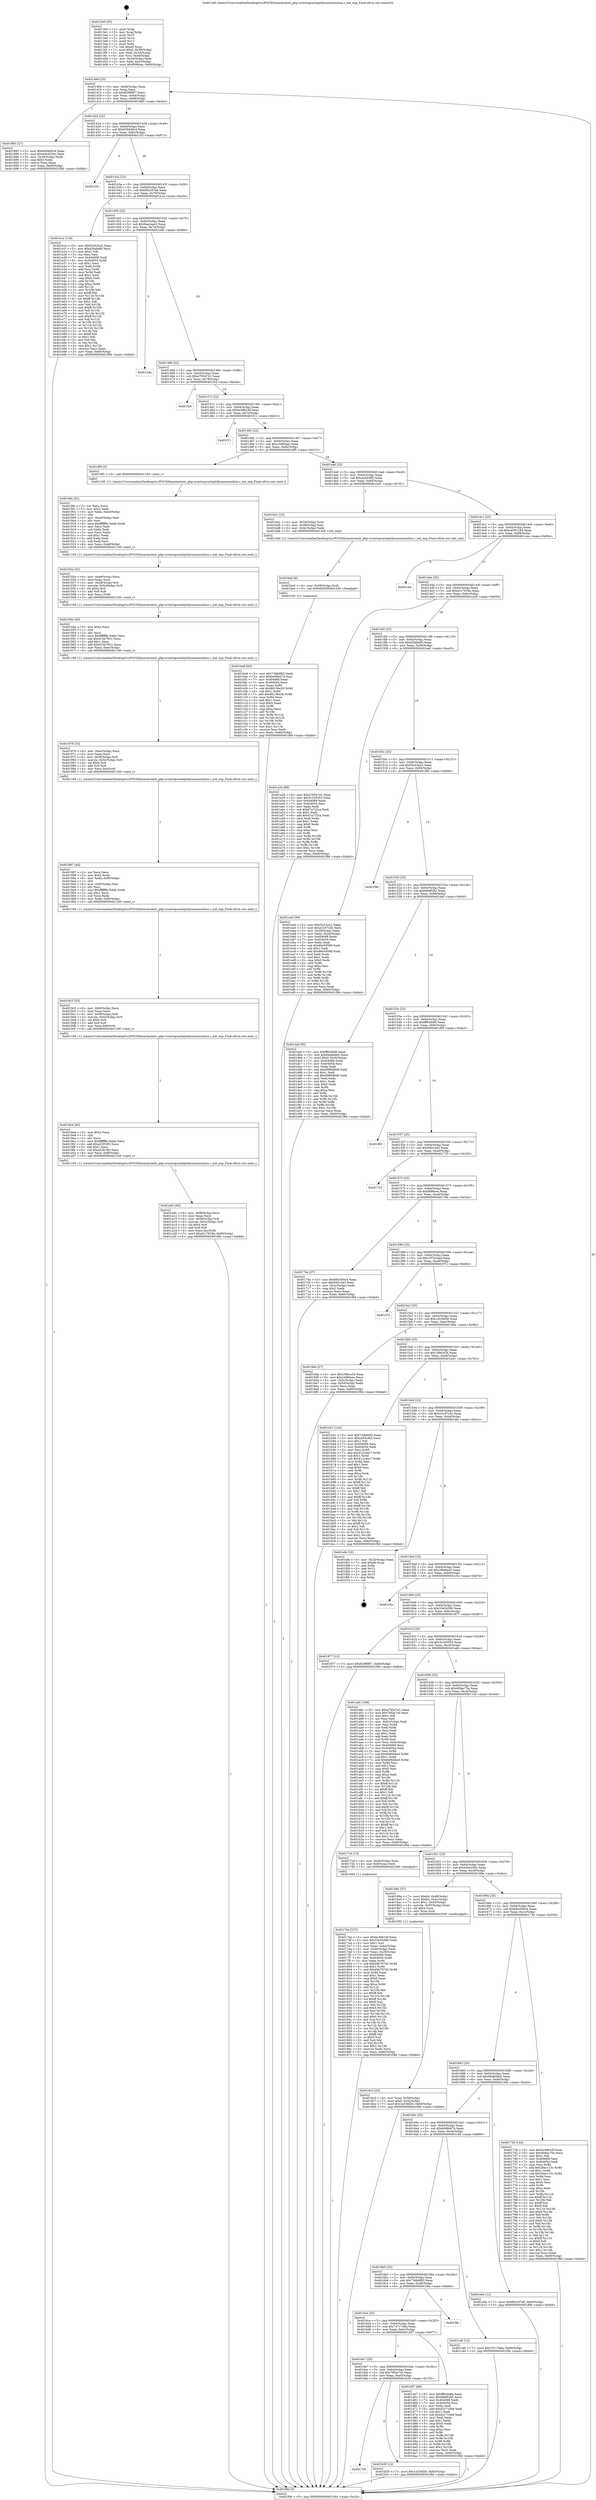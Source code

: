 digraph "0x4013e0" {
  label = "0x4013e0 (/mnt/c/Users/mathe/Desktop/tcc/POCII/binaries/extr_php-srcextopcachejitdynasmminilua.c_init_exp_Final-ollvm.out::main(0))"
  labelloc = "t"
  node[shape=record]

  Entry [label="",width=0.3,height=0.3,shape=circle,fillcolor=black,style=filled]
  "0x40140d" [label="{
     0x40140d [23]\l
     | [instrs]\l
     &nbsp;&nbsp;0x40140d \<+3\>: mov -0x60(%rbp),%eax\l
     &nbsp;&nbsp;0x401410 \<+2\>: mov %eax,%ecx\l
     &nbsp;&nbsp;0x401412 \<+6\>: sub $0x829f8f67,%ecx\l
     &nbsp;&nbsp;0x401418 \<+3\>: mov %eax,-0x64(%rbp)\l
     &nbsp;&nbsp;0x40141b \<+3\>: mov %ecx,-0x68(%rbp)\l
     &nbsp;&nbsp;0x40141e \<+6\>: je 0000000000401883 \<main+0x4a3\>\l
  }"]
  "0x401883" [label="{
     0x401883 [27]\l
     | [instrs]\l
     &nbsp;&nbsp;0x401883 \<+5\>: mov $0x8394d0c4,%eax\l
     &nbsp;&nbsp;0x401888 \<+5\>: mov $0x4444250c,%ecx\l
     &nbsp;&nbsp;0x40188d \<+3\>: mov -0x28(%rbp),%edx\l
     &nbsp;&nbsp;0x401890 \<+3\>: cmp $0x0,%edx\l
     &nbsp;&nbsp;0x401893 \<+3\>: cmove %ecx,%eax\l
     &nbsp;&nbsp;0x401896 \<+3\>: mov %eax,-0x60(%rbp)\l
     &nbsp;&nbsp;0x401899 \<+5\>: jmp 0000000000401f9d \<main+0xbbd\>\l
  }"]
  "0x401424" [label="{
     0x401424 [22]\l
     | [instrs]\l
     &nbsp;&nbsp;0x401424 \<+5\>: jmp 0000000000401429 \<main+0x49\>\l
     &nbsp;&nbsp;0x401429 \<+3\>: mov -0x64(%rbp),%eax\l
     &nbsp;&nbsp;0x40142c \<+5\>: sub $0x8394d0c4,%eax\l
     &nbsp;&nbsp;0x401431 \<+3\>: mov %eax,-0x6c(%rbp)\l
     &nbsp;&nbsp;0x401434 \<+6\>: je 0000000000401c52 \<main+0x872\>\l
  }"]
  Exit [label="",width=0.3,height=0.3,shape=circle,fillcolor=black,style=filled,peripheries=2]
  "0x401c52" [label="{
     0x401c52\l
  }", style=dashed]
  "0x40143a" [label="{
     0x40143a [22]\l
     | [instrs]\l
     &nbsp;&nbsp;0x40143a \<+5\>: jmp 000000000040143f \<main+0x5f\>\l
     &nbsp;&nbsp;0x40143f \<+3\>: mov -0x64(%rbp),%eax\l
     &nbsp;&nbsp;0x401442 \<+5\>: sub $0x892c97a9,%eax\l
     &nbsp;&nbsp;0x401447 \<+3\>: mov %eax,-0x70(%rbp)\l
     &nbsp;&nbsp;0x40144a \<+6\>: je 0000000000401e1a \<main+0xa3a\>\l
  }"]
  "0x401be9" [label="{
     0x401be9 [93]\l
     | [instrs]\l
     &nbsp;&nbsp;0x401be9 \<+5\>: mov $0x73db6f63,%edx\l
     &nbsp;&nbsp;0x401bee \<+5\>: mov $0x6c96bb74,%esi\l
     &nbsp;&nbsp;0x401bf3 \<+7\>: mov 0x404068,%eax\l
     &nbsp;&nbsp;0x401bfa \<+7\>: mov 0x404054,%ecx\l
     &nbsp;&nbsp;0x401c01 \<+3\>: mov %eax,%r8d\l
     &nbsp;&nbsp;0x401c04 \<+7\>: sub $0x86136e28,%r8d\l
     &nbsp;&nbsp;0x401c0b \<+4\>: sub $0x1,%r8d\l
     &nbsp;&nbsp;0x401c0f \<+7\>: add $0x86136e28,%r8d\l
     &nbsp;&nbsp;0x401c16 \<+4\>: imul %r8d,%eax\l
     &nbsp;&nbsp;0x401c1a \<+3\>: and $0x1,%eax\l
     &nbsp;&nbsp;0x401c1d \<+3\>: cmp $0x0,%eax\l
     &nbsp;&nbsp;0x401c20 \<+4\>: sete %r9b\l
     &nbsp;&nbsp;0x401c24 \<+3\>: cmp $0xa,%ecx\l
     &nbsp;&nbsp;0x401c27 \<+4\>: setl %r10b\l
     &nbsp;&nbsp;0x401c2b \<+3\>: mov %r9b,%r11b\l
     &nbsp;&nbsp;0x401c2e \<+3\>: and %r10b,%r11b\l
     &nbsp;&nbsp;0x401c31 \<+3\>: xor %r10b,%r9b\l
     &nbsp;&nbsp;0x401c34 \<+3\>: or %r9b,%r11b\l
     &nbsp;&nbsp;0x401c37 \<+4\>: test $0x1,%r11b\l
     &nbsp;&nbsp;0x401c3b \<+3\>: cmovne %esi,%edx\l
     &nbsp;&nbsp;0x401c3e \<+3\>: mov %edx,-0x60(%rbp)\l
     &nbsp;&nbsp;0x401c41 \<+5\>: jmp 0000000000401f9d \<main+0xbbd\>\l
  }"]
  "0x401e1a" [label="{
     0x401e1a [134]\l
     | [instrs]\l
     &nbsp;&nbsp;0x401e1a \<+5\>: mov $0xf3a53a22,%eax\l
     &nbsp;&nbsp;0x401e1f \<+5\>: mov $0xd2fa8a95,%ecx\l
     &nbsp;&nbsp;0x401e24 \<+2\>: mov $0x1,%dl\l
     &nbsp;&nbsp;0x401e26 \<+2\>: xor %esi,%esi\l
     &nbsp;&nbsp;0x401e28 \<+7\>: mov 0x404068,%edi\l
     &nbsp;&nbsp;0x401e2f \<+8\>: mov 0x404054,%r8d\l
     &nbsp;&nbsp;0x401e37 \<+3\>: sub $0x1,%esi\l
     &nbsp;&nbsp;0x401e3a \<+3\>: mov %edi,%r9d\l
     &nbsp;&nbsp;0x401e3d \<+3\>: add %esi,%r9d\l
     &nbsp;&nbsp;0x401e40 \<+4\>: imul %r9d,%edi\l
     &nbsp;&nbsp;0x401e44 \<+3\>: and $0x1,%edi\l
     &nbsp;&nbsp;0x401e47 \<+3\>: cmp $0x0,%edi\l
     &nbsp;&nbsp;0x401e4a \<+4\>: sete %r10b\l
     &nbsp;&nbsp;0x401e4e \<+4\>: cmp $0xa,%r8d\l
     &nbsp;&nbsp;0x401e52 \<+4\>: setl %r11b\l
     &nbsp;&nbsp;0x401e56 \<+3\>: mov %r10b,%bl\l
     &nbsp;&nbsp;0x401e59 \<+3\>: xor $0xff,%bl\l
     &nbsp;&nbsp;0x401e5c \<+3\>: mov %r11b,%r14b\l
     &nbsp;&nbsp;0x401e5f \<+4\>: xor $0xff,%r14b\l
     &nbsp;&nbsp;0x401e63 \<+3\>: xor $0x1,%dl\l
     &nbsp;&nbsp;0x401e66 \<+3\>: mov %bl,%r15b\l
     &nbsp;&nbsp;0x401e69 \<+4\>: and $0xff,%r15b\l
     &nbsp;&nbsp;0x401e6d \<+3\>: and %dl,%r10b\l
     &nbsp;&nbsp;0x401e70 \<+3\>: mov %r14b,%r12b\l
     &nbsp;&nbsp;0x401e73 \<+4\>: and $0xff,%r12b\l
     &nbsp;&nbsp;0x401e77 \<+3\>: and %dl,%r11b\l
     &nbsp;&nbsp;0x401e7a \<+3\>: or %r10b,%r15b\l
     &nbsp;&nbsp;0x401e7d \<+3\>: or %r11b,%r12b\l
     &nbsp;&nbsp;0x401e80 \<+3\>: xor %r12b,%r15b\l
     &nbsp;&nbsp;0x401e83 \<+3\>: or %r14b,%bl\l
     &nbsp;&nbsp;0x401e86 \<+3\>: xor $0xff,%bl\l
     &nbsp;&nbsp;0x401e89 \<+3\>: or $0x1,%dl\l
     &nbsp;&nbsp;0x401e8c \<+2\>: and %dl,%bl\l
     &nbsp;&nbsp;0x401e8e \<+3\>: or %bl,%r15b\l
     &nbsp;&nbsp;0x401e91 \<+4\>: test $0x1,%r15b\l
     &nbsp;&nbsp;0x401e95 \<+3\>: cmovne %ecx,%eax\l
     &nbsp;&nbsp;0x401e98 \<+3\>: mov %eax,-0x60(%rbp)\l
     &nbsp;&nbsp;0x401e9b \<+5\>: jmp 0000000000401f9d \<main+0xbbd\>\l
  }"]
  "0x401450" [label="{
     0x401450 [22]\l
     | [instrs]\l
     &nbsp;&nbsp;0x401450 \<+5\>: jmp 0000000000401455 \<main+0x75\>\l
     &nbsp;&nbsp;0x401455 \<+3\>: mov -0x64(%rbp),%eax\l
     &nbsp;&nbsp;0x401458 \<+5\>: sub $0x9aa2eae3,%eax\l
     &nbsp;&nbsp;0x40145d \<+3\>: mov %eax,-0x74(%rbp)\l
     &nbsp;&nbsp;0x401460 \<+6\>: je 0000000000401d4b \<main+0x96b\>\l
  }"]
  "0x401be0" [label="{
     0x401be0 [9]\l
     | [instrs]\l
     &nbsp;&nbsp;0x401be0 \<+4\>: mov -0x58(%rbp),%rdi\l
     &nbsp;&nbsp;0x401be4 \<+5\>: call 0000000000401030 \<free@plt\>\l
     | [calls]\l
     &nbsp;&nbsp;0x401030 \{1\} (unknown)\l
  }"]
  "0x401d4b" [label="{
     0x401d4b\l
  }", style=dashed]
  "0x401466" [label="{
     0x401466 [22]\l
     | [instrs]\l
     &nbsp;&nbsp;0x401466 \<+5\>: jmp 000000000040146b \<main+0x8b\>\l
     &nbsp;&nbsp;0x40146b \<+3\>: mov -0x64(%rbp),%eax\l
     &nbsp;&nbsp;0x40146e \<+5\>: sub $0xa79547d1,%eax\l
     &nbsp;&nbsp;0x401473 \<+3\>: mov %eax,-0x78(%rbp)\l
     &nbsp;&nbsp;0x401476 \<+6\>: je 0000000000401f2d \<main+0xb4d\>\l
  }"]
  "0x401700" [label="{
     0x401700\l
  }", style=dashed]
  "0x401f2d" [label="{
     0x401f2d\l
  }", style=dashed]
  "0x40147c" [label="{
     0x40147c [22]\l
     | [instrs]\l
     &nbsp;&nbsp;0x40147c \<+5\>: jmp 0000000000401481 \<main+0xa1\>\l
     &nbsp;&nbsp;0x401481 \<+3\>: mov -0x64(%rbp),%eax\l
     &nbsp;&nbsp;0x401484 \<+5\>: sub $0xbc49b16f,%eax\l
     &nbsp;&nbsp;0x401489 \<+3\>: mov %eax,-0x7c(%rbp)\l
     &nbsp;&nbsp;0x40148c \<+6\>: je 0000000000401f11 \<main+0xb31\>\l
  }"]
  "0x401b35" [label="{
     0x401b35 [12]\l
     | [instrs]\l
     &nbsp;&nbsp;0x401b35 \<+7\>: movl $0x1a53bf26,-0x60(%rbp)\l
     &nbsp;&nbsp;0x401b3c \<+5\>: jmp 0000000000401f9d \<main+0xbbd\>\l
  }"]
  "0x401f11" [label="{
     0x401f11\l
  }", style=dashed]
  "0x401492" [label="{
     0x401492 [22]\l
     | [instrs]\l
     &nbsp;&nbsp;0x401492 \<+5\>: jmp 0000000000401497 \<main+0xb7\>\l
     &nbsp;&nbsp;0x401497 \<+3\>: mov -0x64(%rbp),%eax\l
     &nbsp;&nbsp;0x40149a \<+5\>: sub $0xc3d80aac,%eax\l
     &nbsp;&nbsp;0x40149f \<+3\>: mov %eax,-0x80(%rbp)\l
     &nbsp;&nbsp;0x4014a2 \<+6\>: je 00000000004018f5 \<main+0x515\>\l
  }"]
  "0x4016e7" [label="{
     0x4016e7 [25]\l
     | [instrs]\l
     &nbsp;&nbsp;0x4016e7 \<+5\>: jmp 00000000004016ec \<main+0x30c\>\l
     &nbsp;&nbsp;0x4016ec \<+3\>: mov -0x64(%rbp),%eax\l
     &nbsp;&nbsp;0x4016ef \<+5\>: sub $0x76f2e7cb,%eax\l
     &nbsp;&nbsp;0x4016f4 \<+6\>: mov %eax,-0xe0(%rbp)\l
     &nbsp;&nbsp;0x4016fa \<+6\>: je 0000000000401b35 \<main+0x755\>\l
  }"]
  "0x4018f5" [label="{
     0x4018f5 [5]\l
     | [instrs]\l
     &nbsp;&nbsp;0x4018f5 \<+5\>: call 0000000000401160 \<next_i\>\l
     | [calls]\l
     &nbsp;&nbsp;0x401160 \{1\} (/mnt/c/Users/mathe/Desktop/tcc/POCII/binaries/extr_php-srcextopcachejitdynasmminilua.c_init_exp_Final-ollvm.out::next_i)\l
  }"]
  "0x4014a8" [label="{
     0x4014a8 [25]\l
     | [instrs]\l
     &nbsp;&nbsp;0x4014a8 \<+5\>: jmp 00000000004014ad \<main+0xcd\>\l
     &nbsp;&nbsp;0x4014ad \<+3\>: mov -0x64(%rbp),%eax\l
     &nbsp;&nbsp;0x4014b0 \<+5\>: sub $0xcb45c6f2,%eax\l
     &nbsp;&nbsp;0x4014b5 \<+6\>: mov %eax,-0x84(%rbp)\l
     &nbsp;&nbsp;0x4014bb \<+6\>: je 0000000000401bd1 \<main+0x7f1\>\l
  }"]
  "0x401d57" [label="{
     0x401d57 [88]\l
     | [instrs]\l
     &nbsp;&nbsp;0x401d57 \<+5\>: mov $0xff8cbb86,%eax\l
     &nbsp;&nbsp;0x401d5c \<+5\>: mov $0xfdbf92b5,%ecx\l
     &nbsp;&nbsp;0x401d61 \<+7\>: mov 0x404068,%edx\l
     &nbsp;&nbsp;0x401d68 \<+7\>: mov 0x404054,%esi\l
     &nbsp;&nbsp;0x401d6f \<+2\>: mov %edx,%edi\l
     &nbsp;&nbsp;0x401d71 \<+6\>: add $0xd2c716b8,%edi\l
     &nbsp;&nbsp;0x401d77 \<+3\>: sub $0x1,%edi\l
     &nbsp;&nbsp;0x401d7a \<+6\>: sub $0xd2c716b8,%edi\l
     &nbsp;&nbsp;0x401d80 \<+3\>: imul %edi,%edx\l
     &nbsp;&nbsp;0x401d83 \<+3\>: and $0x1,%edx\l
     &nbsp;&nbsp;0x401d86 \<+3\>: cmp $0x0,%edx\l
     &nbsp;&nbsp;0x401d89 \<+4\>: sete %r8b\l
     &nbsp;&nbsp;0x401d8d \<+3\>: cmp $0xa,%esi\l
     &nbsp;&nbsp;0x401d90 \<+4\>: setl %r9b\l
     &nbsp;&nbsp;0x401d94 \<+3\>: mov %r8b,%r10b\l
     &nbsp;&nbsp;0x401d97 \<+3\>: and %r9b,%r10b\l
     &nbsp;&nbsp;0x401d9a \<+3\>: xor %r9b,%r8b\l
     &nbsp;&nbsp;0x401d9d \<+3\>: or %r8b,%r10b\l
     &nbsp;&nbsp;0x401da0 \<+4\>: test $0x1,%r10b\l
     &nbsp;&nbsp;0x401da4 \<+3\>: cmovne %ecx,%eax\l
     &nbsp;&nbsp;0x401da7 \<+3\>: mov %eax,-0x60(%rbp)\l
     &nbsp;&nbsp;0x401daa \<+5\>: jmp 0000000000401f9d \<main+0xbbd\>\l
  }"]
  "0x401bd1" [label="{
     0x401bd1 [15]\l
     | [instrs]\l
     &nbsp;&nbsp;0x401bd1 \<+4\>: mov -0x58(%rbp),%rdi\l
     &nbsp;&nbsp;0x401bd5 \<+3\>: mov -0x48(%rbp),%esi\l
     &nbsp;&nbsp;0x401bd8 \<+3\>: mov -0x4c(%rbp),%edx\l
     &nbsp;&nbsp;0x401bdb \<+5\>: call 00000000004013a0 \<init_exp\>\l
     | [calls]\l
     &nbsp;&nbsp;0x4013a0 \{1\} (/mnt/c/Users/mathe/Desktop/tcc/POCII/binaries/extr_php-srcextopcachejitdynasmminilua.c_init_exp_Final-ollvm.out::init_exp)\l
  }"]
  "0x4014c1" [label="{
     0x4014c1 [25]\l
     | [instrs]\l
     &nbsp;&nbsp;0x4014c1 \<+5\>: jmp 00000000004014c6 \<main+0xe6\>\l
     &nbsp;&nbsp;0x4014c6 \<+3\>: mov -0x64(%rbp),%eax\l
     &nbsp;&nbsp;0x4014c9 \<+5\>: sub $0xcd391184,%eax\l
     &nbsp;&nbsp;0x4014ce \<+6\>: mov %eax,-0x88(%rbp)\l
     &nbsp;&nbsp;0x4014d4 \<+6\>: je 0000000000401cee \<main+0x90e\>\l
  }"]
  "0x4016ce" [label="{
     0x4016ce [25]\l
     | [instrs]\l
     &nbsp;&nbsp;0x4016ce \<+5\>: jmp 00000000004016d3 \<main+0x2f3\>\l
     &nbsp;&nbsp;0x4016d3 \<+3\>: mov -0x64(%rbp),%eax\l
     &nbsp;&nbsp;0x4016d6 \<+5\>: sub $0x747c746a,%eax\l
     &nbsp;&nbsp;0x4016db \<+6\>: mov %eax,-0xdc(%rbp)\l
     &nbsp;&nbsp;0x4016e1 \<+6\>: je 0000000000401d57 \<main+0x977\>\l
  }"]
  "0x401cee" [label="{
     0x401cee\l
  }", style=dashed]
  "0x4014da" [label="{
     0x4014da [25]\l
     | [instrs]\l
     &nbsp;&nbsp;0x4014da \<+5\>: jmp 00000000004014df \<main+0xff\>\l
     &nbsp;&nbsp;0x4014df \<+3\>: mov -0x64(%rbp),%eax\l
     &nbsp;&nbsp;0x4014e2 \<+5\>: sub $0xd1c7918a,%eax\l
     &nbsp;&nbsp;0x4014e7 \<+6\>: mov %eax,-0x8c(%rbp)\l
     &nbsp;&nbsp;0x4014ed \<+6\>: je 0000000000401a34 \<main+0x654\>\l
  }"]
  "0x401f4e" [label="{
     0x401f4e\l
  }", style=dashed]
  "0x401a34" [label="{
     0x401a34 [88]\l
     | [instrs]\l
     &nbsp;&nbsp;0x401a34 \<+5\>: mov $0xa79547d1,%eax\l
     &nbsp;&nbsp;0x401a39 \<+5\>: mov $0x3c1b5053,%ecx\l
     &nbsp;&nbsp;0x401a3e \<+7\>: mov 0x404068,%edx\l
     &nbsp;&nbsp;0x401a45 \<+7\>: mov 0x404054,%esi\l
     &nbsp;&nbsp;0x401a4c \<+2\>: mov %edx,%edi\l
     &nbsp;&nbsp;0x401a4e \<+6\>: sub $0x47a723ca,%edi\l
     &nbsp;&nbsp;0x401a54 \<+3\>: sub $0x1,%edi\l
     &nbsp;&nbsp;0x401a57 \<+6\>: add $0x47a723ca,%edi\l
     &nbsp;&nbsp;0x401a5d \<+3\>: imul %edi,%edx\l
     &nbsp;&nbsp;0x401a60 \<+3\>: and $0x1,%edx\l
     &nbsp;&nbsp;0x401a63 \<+3\>: cmp $0x0,%edx\l
     &nbsp;&nbsp;0x401a66 \<+4\>: sete %r8b\l
     &nbsp;&nbsp;0x401a6a \<+3\>: cmp $0xa,%esi\l
     &nbsp;&nbsp;0x401a6d \<+4\>: setl %r9b\l
     &nbsp;&nbsp;0x401a71 \<+3\>: mov %r8b,%r10b\l
     &nbsp;&nbsp;0x401a74 \<+3\>: and %r9b,%r10b\l
     &nbsp;&nbsp;0x401a77 \<+3\>: xor %r9b,%r8b\l
     &nbsp;&nbsp;0x401a7a \<+3\>: or %r8b,%r10b\l
     &nbsp;&nbsp;0x401a7d \<+4\>: test $0x1,%r10b\l
     &nbsp;&nbsp;0x401a81 \<+3\>: cmovne %ecx,%eax\l
     &nbsp;&nbsp;0x401a84 \<+3\>: mov %eax,-0x60(%rbp)\l
     &nbsp;&nbsp;0x401a87 \<+5\>: jmp 0000000000401f9d \<main+0xbbd\>\l
  }"]
  "0x4014f3" [label="{
     0x4014f3 [25]\l
     | [instrs]\l
     &nbsp;&nbsp;0x4014f3 \<+5\>: jmp 00000000004014f8 \<main+0x118\>\l
     &nbsp;&nbsp;0x4014f8 \<+3\>: mov -0x64(%rbp),%eax\l
     &nbsp;&nbsp;0x4014fb \<+5\>: sub $0xd2fa8a95,%eax\l
     &nbsp;&nbsp;0x401500 \<+6\>: mov %eax,-0x90(%rbp)\l
     &nbsp;&nbsp;0x401506 \<+6\>: je 0000000000401ea0 \<main+0xac0\>\l
  }"]
  "0x4016b5" [label="{
     0x4016b5 [25]\l
     | [instrs]\l
     &nbsp;&nbsp;0x4016b5 \<+5\>: jmp 00000000004016ba \<main+0x2da\>\l
     &nbsp;&nbsp;0x4016ba \<+3\>: mov -0x64(%rbp),%eax\l
     &nbsp;&nbsp;0x4016bd \<+5\>: sub $0x73db6f63,%eax\l
     &nbsp;&nbsp;0x4016c2 \<+6\>: mov %eax,-0xd8(%rbp)\l
     &nbsp;&nbsp;0x4016c8 \<+6\>: je 0000000000401f4e \<main+0xb6e\>\l
  }"]
  "0x401ea0" [label="{
     0x401ea0 [94]\l
     | [instrs]\l
     &nbsp;&nbsp;0x401ea0 \<+5\>: mov $0xf3a53a22,%eax\l
     &nbsp;&nbsp;0x401ea5 \<+5\>: mov $0x24187cd1,%ecx\l
     &nbsp;&nbsp;0x401eaa \<+3\>: mov -0x30(%rbp),%edx\l
     &nbsp;&nbsp;0x401ead \<+3\>: mov %edx,-0x24(%rbp)\l
     &nbsp;&nbsp;0x401eb0 \<+7\>: mov 0x404068,%edx\l
     &nbsp;&nbsp;0x401eb7 \<+7\>: mov 0x404054,%esi\l
     &nbsp;&nbsp;0x401ebe \<+2\>: mov %edx,%edi\l
     &nbsp;&nbsp;0x401ec0 \<+6\>: sub $0x66e59599,%edi\l
     &nbsp;&nbsp;0x401ec6 \<+3\>: sub $0x1,%edi\l
     &nbsp;&nbsp;0x401ec9 \<+6\>: add $0x66e59599,%edi\l
     &nbsp;&nbsp;0x401ecf \<+3\>: imul %edi,%edx\l
     &nbsp;&nbsp;0x401ed2 \<+3\>: and $0x1,%edx\l
     &nbsp;&nbsp;0x401ed5 \<+3\>: cmp $0x0,%edx\l
     &nbsp;&nbsp;0x401ed8 \<+4\>: sete %r8b\l
     &nbsp;&nbsp;0x401edc \<+3\>: cmp $0xa,%esi\l
     &nbsp;&nbsp;0x401edf \<+4\>: setl %r9b\l
     &nbsp;&nbsp;0x401ee3 \<+3\>: mov %r8b,%r10b\l
     &nbsp;&nbsp;0x401ee6 \<+3\>: and %r9b,%r10b\l
     &nbsp;&nbsp;0x401ee9 \<+3\>: xor %r9b,%r8b\l
     &nbsp;&nbsp;0x401eec \<+3\>: or %r8b,%r10b\l
     &nbsp;&nbsp;0x401eef \<+4\>: test $0x1,%r10b\l
     &nbsp;&nbsp;0x401ef3 \<+3\>: cmovne %ecx,%eax\l
     &nbsp;&nbsp;0x401ef6 \<+3\>: mov %eax,-0x60(%rbp)\l
     &nbsp;&nbsp;0x401ef9 \<+5\>: jmp 0000000000401f9d \<main+0xbbd\>\l
  }"]
  "0x40150c" [label="{
     0x40150c [25]\l
     | [instrs]\l
     &nbsp;&nbsp;0x40150c \<+5\>: jmp 0000000000401511 \<main+0x131\>\l
     &nbsp;&nbsp;0x401511 \<+3\>: mov -0x64(%rbp),%eax\l
     &nbsp;&nbsp;0x401514 \<+5\>: sub $0xf3a53a22,%eax\l
     &nbsp;&nbsp;0x401519 \<+6\>: mov %eax,-0x94(%rbp)\l
     &nbsp;&nbsp;0x40151f \<+6\>: je 0000000000401f96 \<main+0xbb6\>\l
  }"]
  "0x401c46" [label="{
     0x401c46 [12]\l
     | [instrs]\l
     &nbsp;&nbsp;0x401c46 \<+7\>: movl $0x747c746a,-0x60(%rbp)\l
     &nbsp;&nbsp;0x401c4d \<+5\>: jmp 0000000000401f9d \<main+0xbbd\>\l
  }"]
  "0x401f96" [label="{
     0x401f96\l
  }", style=dashed]
  "0x401525" [label="{
     0x401525 [25]\l
     | [instrs]\l
     &nbsp;&nbsp;0x401525 \<+5\>: jmp 000000000040152a \<main+0x14a\>\l
     &nbsp;&nbsp;0x40152a \<+3\>: mov -0x64(%rbp),%eax\l
     &nbsp;&nbsp;0x40152d \<+5\>: sub $0xfdbf92b5,%eax\l
     &nbsp;&nbsp;0x401532 \<+6\>: mov %eax,-0x98(%rbp)\l
     &nbsp;&nbsp;0x401538 \<+6\>: je 0000000000401daf \<main+0x9cf\>\l
  }"]
  "0x40169c" [label="{
     0x40169c [25]\l
     | [instrs]\l
     &nbsp;&nbsp;0x40169c \<+5\>: jmp 00000000004016a1 \<main+0x2c1\>\l
     &nbsp;&nbsp;0x4016a1 \<+3\>: mov -0x64(%rbp),%eax\l
     &nbsp;&nbsp;0x4016a4 \<+5\>: sub $0x6c96bb74,%eax\l
     &nbsp;&nbsp;0x4016a9 \<+6\>: mov %eax,-0xd4(%rbp)\l
     &nbsp;&nbsp;0x4016af \<+6\>: je 0000000000401c46 \<main+0x866\>\l
  }"]
  "0x401daf" [label="{
     0x401daf [95]\l
     | [instrs]\l
     &nbsp;&nbsp;0x401daf \<+5\>: mov $0xff8cbb86,%eax\l
     &nbsp;&nbsp;0x401db4 \<+5\>: mov $0x66a8dde5,%ecx\l
     &nbsp;&nbsp;0x401db9 \<+7\>: movl $0x0,-0x30(%rbp)\l
     &nbsp;&nbsp;0x401dc0 \<+7\>: mov 0x404068,%edx\l
     &nbsp;&nbsp;0x401dc7 \<+7\>: mov 0x404054,%esi\l
     &nbsp;&nbsp;0x401dce \<+2\>: mov %edx,%edi\l
     &nbsp;&nbsp;0x401dd0 \<+6\>: add $0x6980d9d6,%edi\l
     &nbsp;&nbsp;0x401dd6 \<+3\>: sub $0x1,%edi\l
     &nbsp;&nbsp;0x401dd9 \<+6\>: sub $0x6980d9d6,%edi\l
     &nbsp;&nbsp;0x401ddf \<+3\>: imul %edi,%edx\l
     &nbsp;&nbsp;0x401de2 \<+3\>: and $0x1,%edx\l
     &nbsp;&nbsp;0x401de5 \<+3\>: cmp $0x0,%edx\l
     &nbsp;&nbsp;0x401de8 \<+4\>: sete %r8b\l
     &nbsp;&nbsp;0x401dec \<+3\>: cmp $0xa,%esi\l
     &nbsp;&nbsp;0x401def \<+4\>: setl %r9b\l
     &nbsp;&nbsp;0x401df3 \<+3\>: mov %r8b,%r10b\l
     &nbsp;&nbsp;0x401df6 \<+3\>: and %r9b,%r10b\l
     &nbsp;&nbsp;0x401df9 \<+3\>: xor %r9b,%r8b\l
     &nbsp;&nbsp;0x401dfc \<+3\>: or %r8b,%r10b\l
     &nbsp;&nbsp;0x401dff \<+4\>: test $0x1,%r10b\l
     &nbsp;&nbsp;0x401e03 \<+3\>: cmovne %ecx,%eax\l
     &nbsp;&nbsp;0x401e06 \<+3\>: mov %eax,-0x60(%rbp)\l
     &nbsp;&nbsp;0x401e09 \<+5\>: jmp 0000000000401f9d \<main+0xbbd\>\l
  }"]
  "0x40153e" [label="{
     0x40153e [25]\l
     | [instrs]\l
     &nbsp;&nbsp;0x40153e \<+5\>: jmp 0000000000401543 \<main+0x163\>\l
     &nbsp;&nbsp;0x401543 \<+3\>: mov -0x64(%rbp),%eax\l
     &nbsp;&nbsp;0x401546 \<+5\>: sub $0xff8cbb86,%eax\l
     &nbsp;&nbsp;0x40154b \<+6\>: mov %eax,-0x9c(%rbp)\l
     &nbsp;&nbsp;0x401551 \<+6\>: je 0000000000401f83 \<main+0xba3\>\l
  }"]
  "0x401e0e" [label="{
     0x401e0e [12]\l
     | [instrs]\l
     &nbsp;&nbsp;0x401e0e \<+7\>: movl $0x892c97a9,-0x60(%rbp)\l
     &nbsp;&nbsp;0x401e15 \<+5\>: jmp 0000000000401f9d \<main+0xbbd\>\l
  }"]
  "0x401f83" [label="{
     0x401f83\l
  }", style=dashed]
  "0x401557" [label="{
     0x401557 [25]\l
     | [instrs]\l
     &nbsp;&nbsp;0x401557 \<+5\>: jmp 000000000040155c \<main+0x17c\>\l
     &nbsp;&nbsp;0x40155c \<+3\>: mov -0x64(%rbp),%eax\l
     &nbsp;&nbsp;0x40155f \<+5\>: sub $0x9491d43,%eax\l
     &nbsp;&nbsp;0x401564 \<+6\>: mov %eax,-0xa0(%rbp)\l
     &nbsp;&nbsp;0x40156a \<+6\>: je 0000000000401725 \<main+0x345\>\l
  }"]
  "0x401a0c" [label="{
     0x401a0c [40]\l
     | [instrs]\l
     &nbsp;&nbsp;0x401a0c \<+6\>: mov -0xf8(%rbp),%ecx\l
     &nbsp;&nbsp;0x401a12 \<+3\>: imul %eax,%ecx\l
     &nbsp;&nbsp;0x401a15 \<+4\>: mov -0x58(%rbp),%r8\l
     &nbsp;&nbsp;0x401a19 \<+4\>: movslq -0x5c(%rbp),%r9\l
     &nbsp;&nbsp;0x401a1d \<+4\>: shl $0x4,%r9\l
     &nbsp;&nbsp;0x401a21 \<+3\>: add %r9,%r8\l
     &nbsp;&nbsp;0x401a24 \<+4\>: mov %ecx,0xc(%r8)\l
     &nbsp;&nbsp;0x401a28 \<+7\>: movl $0xd1c7918a,-0x60(%rbp)\l
     &nbsp;&nbsp;0x401a2f \<+5\>: jmp 0000000000401f9d \<main+0xbbd\>\l
  }"]
  "0x401725" [label="{
     0x401725\l
  }", style=dashed]
  "0x401570" [label="{
     0x401570 [25]\l
     | [instrs]\l
     &nbsp;&nbsp;0x401570 \<+5\>: jmp 0000000000401575 \<main+0x195\>\l
     &nbsp;&nbsp;0x401575 \<+3\>: mov -0x64(%rbp),%eax\l
     &nbsp;&nbsp;0x401578 \<+5\>: sub $0xf698cea,%eax\l
     &nbsp;&nbsp;0x40157d \<+6\>: mov %eax,-0xa4(%rbp)\l
     &nbsp;&nbsp;0x401583 \<+6\>: je 000000000040170a \<main+0x32a\>\l
  }"]
  "0x4019e4" [label="{
     0x4019e4 [40]\l
     | [instrs]\l
     &nbsp;&nbsp;0x4019e4 \<+5\>: mov $0x2,%ecx\l
     &nbsp;&nbsp;0x4019e9 \<+1\>: cltd\l
     &nbsp;&nbsp;0x4019ea \<+2\>: idiv %ecx\l
     &nbsp;&nbsp;0x4019ec \<+6\>: imul $0xfffffffe,%edx,%ecx\l
     &nbsp;&nbsp;0x4019f2 \<+6\>: add $0xa23f19f2,%ecx\l
     &nbsp;&nbsp;0x4019f8 \<+3\>: add $0x1,%ecx\l
     &nbsp;&nbsp;0x4019fb \<+6\>: sub $0xa23f19f2,%ecx\l
     &nbsp;&nbsp;0x401a01 \<+6\>: mov %ecx,-0xf8(%rbp)\l
     &nbsp;&nbsp;0x401a07 \<+5\>: call 0000000000401160 \<next_i\>\l
     | [calls]\l
     &nbsp;&nbsp;0x401160 \{1\} (/mnt/c/Users/mathe/Desktop/tcc/POCII/binaries/extr_php-srcextopcachejitdynasmminilua.c_init_exp_Final-ollvm.out::next_i)\l
  }"]
  "0x40170a" [label="{
     0x40170a [27]\l
     | [instrs]\l
     &nbsp;&nbsp;0x40170a \<+5\>: mov $0x664395e4,%eax\l
     &nbsp;&nbsp;0x40170f \<+5\>: mov $0x9491d43,%ecx\l
     &nbsp;&nbsp;0x401714 \<+3\>: mov -0x2c(%rbp),%edx\l
     &nbsp;&nbsp;0x401717 \<+3\>: cmp $0x2,%edx\l
     &nbsp;&nbsp;0x40171a \<+3\>: cmovne %ecx,%eax\l
     &nbsp;&nbsp;0x40171d \<+3\>: mov %eax,-0x60(%rbp)\l
     &nbsp;&nbsp;0x401720 \<+5\>: jmp 0000000000401f9d \<main+0xbbd\>\l
  }"]
  "0x401589" [label="{
     0x401589 [25]\l
     | [instrs]\l
     &nbsp;&nbsp;0x401589 \<+5\>: jmp 000000000040158e \<main+0x1ae\>\l
     &nbsp;&nbsp;0x40158e \<+3\>: mov -0x64(%rbp),%eax\l
     &nbsp;&nbsp;0x401591 \<+5\>: sub $0x19761ead,%eax\l
     &nbsp;&nbsp;0x401596 \<+6\>: mov %eax,-0xa8(%rbp)\l
     &nbsp;&nbsp;0x40159c \<+6\>: je 0000000000401f72 \<main+0xb92\>\l
  }"]
  "0x401f9d" [label="{
     0x401f9d [5]\l
     | [instrs]\l
     &nbsp;&nbsp;0x401f9d \<+5\>: jmp 000000000040140d \<main+0x2d\>\l
  }"]
  "0x4013e0" [label="{
     0x4013e0 [45]\l
     | [instrs]\l
     &nbsp;&nbsp;0x4013e0 \<+1\>: push %rbp\l
     &nbsp;&nbsp;0x4013e1 \<+3\>: mov %rsp,%rbp\l
     &nbsp;&nbsp;0x4013e4 \<+2\>: push %r15\l
     &nbsp;&nbsp;0x4013e6 \<+2\>: push %r14\l
     &nbsp;&nbsp;0x4013e8 \<+2\>: push %r12\l
     &nbsp;&nbsp;0x4013ea \<+1\>: push %rbx\l
     &nbsp;&nbsp;0x4013eb \<+7\>: sub $0xe0,%rsp\l
     &nbsp;&nbsp;0x4013f2 \<+7\>: movl $0x0,-0x30(%rbp)\l
     &nbsp;&nbsp;0x4013f9 \<+3\>: mov %edi,-0x34(%rbp)\l
     &nbsp;&nbsp;0x4013fc \<+4\>: mov %rsi,-0x40(%rbp)\l
     &nbsp;&nbsp;0x401400 \<+3\>: mov -0x34(%rbp),%edi\l
     &nbsp;&nbsp;0x401403 \<+3\>: mov %edi,-0x2c(%rbp)\l
     &nbsp;&nbsp;0x401406 \<+7\>: movl $0xf698cea,-0x60(%rbp)\l
  }"]
  "0x4019c3" [label="{
     0x4019c3 [33]\l
     | [instrs]\l
     &nbsp;&nbsp;0x4019c3 \<+6\>: mov -0xf4(%rbp),%ecx\l
     &nbsp;&nbsp;0x4019c9 \<+3\>: imul %eax,%ecx\l
     &nbsp;&nbsp;0x4019cc \<+4\>: mov -0x58(%rbp),%r8\l
     &nbsp;&nbsp;0x4019d0 \<+4\>: movslq -0x5c(%rbp),%r9\l
     &nbsp;&nbsp;0x4019d4 \<+4\>: shl $0x4,%r9\l
     &nbsp;&nbsp;0x4019d8 \<+3\>: add %r9,%r8\l
     &nbsp;&nbsp;0x4019db \<+4\>: mov %ecx,0x8(%r8)\l
     &nbsp;&nbsp;0x4019df \<+5\>: call 0000000000401160 \<next_i\>\l
     | [calls]\l
     &nbsp;&nbsp;0x401160 \{1\} (/mnt/c/Users/mathe/Desktop/tcc/POCII/binaries/extr_php-srcextopcachejitdynasmminilua.c_init_exp_Final-ollvm.out::next_i)\l
  }"]
  "0x401f72" [label="{
     0x401f72\l
  }", style=dashed]
  "0x4015a2" [label="{
     0x4015a2 [25]\l
     | [instrs]\l
     &nbsp;&nbsp;0x4015a2 \<+5\>: jmp 00000000004015a7 \<main+0x1c7\>\l
     &nbsp;&nbsp;0x4015a7 \<+3\>: mov -0x64(%rbp),%eax\l
     &nbsp;&nbsp;0x4015aa \<+5\>: sub $0x1a53bf26,%eax\l
     &nbsp;&nbsp;0x4015af \<+6\>: mov %eax,-0xac(%rbp)\l
     &nbsp;&nbsp;0x4015b5 \<+6\>: je 00000000004018da \<main+0x4fa\>\l
  }"]
  "0x401997" [label="{
     0x401997 [44]\l
     | [instrs]\l
     &nbsp;&nbsp;0x401997 \<+2\>: xor %ecx,%ecx\l
     &nbsp;&nbsp;0x401999 \<+5\>: mov $0x2,%edx\l
     &nbsp;&nbsp;0x40199e \<+6\>: mov %edx,-0xf0(%rbp)\l
     &nbsp;&nbsp;0x4019a4 \<+1\>: cltd\l
     &nbsp;&nbsp;0x4019a5 \<+6\>: mov -0xf0(%rbp),%esi\l
     &nbsp;&nbsp;0x4019ab \<+2\>: idiv %esi\l
     &nbsp;&nbsp;0x4019ad \<+6\>: imul $0xfffffffe,%edx,%edx\l
     &nbsp;&nbsp;0x4019b3 \<+3\>: sub $0x1,%ecx\l
     &nbsp;&nbsp;0x4019b6 \<+2\>: sub %ecx,%edx\l
     &nbsp;&nbsp;0x4019b8 \<+6\>: mov %edx,-0xf4(%rbp)\l
     &nbsp;&nbsp;0x4019be \<+5\>: call 0000000000401160 \<next_i\>\l
     | [calls]\l
     &nbsp;&nbsp;0x401160 \{1\} (/mnt/c/Users/mathe/Desktop/tcc/POCII/binaries/extr_php-srcextopcachejitdynasmminilua.c_init_exp_Final-ollvm.out::next_i)\l
  }"]
  "0x4018da" [label="{
     0x4018da [27]\l
     | [instrs]\l
     &nbsp;&nbsp;0x4018da \<+5\>: mov $0x1f86ce34,%eax\l
     &nbsp;&nbsp;0x4018df \<+5\>: mov $0xc3d80aac,%ecx\l
     &nbsp;&nbsp;0x4018e4 \<+3\>: mov -0x5c(%rbp),%edx\l
     &nbsp;&nbsp;0x4018e7 \<+3\>: cmp -0x50(%rbp),%edx\l
     &nbsp;&nbsp;0x4018ea \<+3\>: cmovl %ecx,%eax\l
     &nbsp;&nbsp;0x4018ed \<+3\>: mov %eax,-0x60(%rbp)\l
     &nbsp;&nbsp;0x4018f0 \<+5\>: jmp 0000000000401f9d \<main+0xbbd\>\l
  }"]
  "0x4015bb" [label="{
     0x4015bb [25]\l
     | [instrs]\l
     &nbsp;&nbsp;0x4015bb \<+5\>: jmp 00000000004015c0 \<main+0x1e0\>\l
     &nbsp;&nbsp;0x4015c0 \<+3\>: mov -0x64(%rbp),%eax\l
     &nbsp;&nbsp;0x4015c3 \<+5\>: sub $0x1f86ce34,%eax\l
     &nbsp;&nbsp;0x4015c8 \<+6\>: mov %eax,-0xb0(%rbp)\l
     &nbsp;&nbsp;0x4015ce \<+6\>: je 0000000000401b41 \<main+0x761\>\l
  }"]
  "0x401976" [label="{
     0x401976 [33]\l
     | [instrs]\l
     &nbsp;&nbsp;0x401976 \<+6\>: mov -0xec(%rbp),%ecx\l
     &nbsp;&nbsp;0x40197c \<+3\>: imul %eax,%ecx\l
     &nbsp;&nbsp;0x40197f \<+4\>: mov -0x58(%rbp),%r8\l
     &nbsp;&nbsp;0x401983 \<+4\>: movslq -0x5c(%rbp),%r9\l
     &nbsp;&nbsp;0x401987 \<+4\>: shl $0x4,%r9\l
     &nbsp;&nbsp;0x40198b \<+3\>: add %r9,%r8\l
     &nbsp;&nbsp;0x40198e \<+4\>: mov %ecx,0x4(%r8)\l
     &nbsp;&nbsp;0x401992 \<+5\>: call 0000000000401160 \<next_i\>\l
     | [calls]\l
     &nbsp;&nbsp;0x401160 \{1\} (/mnt/c/Users/mathe/Desktop/tcc/POCII/binaries/extr_php-srcextopcachejitdynasmminilua.c_init_exp_Final-ollvm.out::next_i)\l
  }"]
  "0x401b41" [label="{
     0x401b41 [144]\l
     | [instrs]\l
     &nbsp;&nbsp;0x401b41 \<+5\>: mov $0x73db6f63,%eax\l
     &nbsp;&nbsp;0x401b46 \<+5\>: mov $0xcb45c6f2,%ecx\l
     &nbsp;&nbsp;0x401b4b \<+2\>: mov $0x1,%dl\l
     &nbsp;&nbsp;0x401b4d \<+7\>: mov 0x404068,%esi\l
     &nbsp;&nbsp;0x401b54 \<+7\>: mov 0x404054,%edi\l
     &nbsp;&nbsp;0x401b5b \<+3\>: mov %esi,%r8d\l
     &nbsp;&nbsp;0x401b5e \<+7\>: add $0x412c4ec7,%r8d\l
     &nbsp;&nbsp;0x401b65 \<+4\>: sub $0x1,%r8d\l
     &nbsp;&nbsp;0x401b69 \<+7\>: sub $0x412c4ec7,%r8d\l
     &nbsp;&nbsp;0x401b70 \<+4\>: imul %r8d,%esi\l
     &nbsp;&nbsp;0x401b74 \<+3\>: and $0x1,%esi\l
     &nbsp;&nbsp;0x401b77 \<+3\>: cmp $0x0,%esi\l
     &nbsp;&nbsp;0x401b7a \<+4\>: sete %r9b\l
     &nbsp;&nbsp;0x401b7e \<+3\>: cmp $0xa,%edi\l
     &nbsp;&nbsp;0x401b81 \<+4\>: setl %r10b\l
     &nbsp;&nbsp;0x401b85 \<+3\>: mov %r9b,%r11b\l
     &nbsp;&nbsp;0x401b88 \<+4\>: xor $0xff,%r11b\l
     &nbsp;&nbsp;0x401b8c \<+3\>: mov %r10b,%bl\l
     &nbsp;&nbsp;0x401b8f \<+3\>: xor $0xff,%bl\l
     &nbsp;&nbsp;0x401b92 \<+3\>: xor $0x1,%dl\l
     &nbsp;&nbsp;0x401b95 \<+3\>: mov %r11b,%r14b\l
     &nbsp;&nbsp;0x401b98 \<+4\>: and $0xff,%r14b\l
     &nbsp;&nbsp;0x401b9c \<+3\>: and %dl,%r9b\l
     &nbsp;&nbsp;0x401b9f \<+3\>: mov %bl,%r15b\l
     &nbsp;&nbsp;0x401ba2 \<+4\>: and $0xff,%r15b\l
     &nbsp;&nbsp;0x401ba6 \<+3\>: and %dl,%r10b\l
     &nbsp;&nbsp;0x401ba9 \<+3\>: or %r9b,%r14b\l
     &nbsp;&nbsp;0x401bac \<+3\>: or %r10b,%r15b\l
     &nbsp;&nbsp;0x401baf \<+3\>: xor %r15b,%r14b\l
     &nbsp;&nbsp;0x401bb2 \<+3\>: or %bl,%r11b\l
     &nbsp;&nbsp;0x401bb5 \<+4\>: xor $0xff,%r11b\l
     &nbsp;&nbsp;0x401bb9 \<+3\>: or $0x1,%dl\l
     &nbsp;&nbsp;0x401bbc \<+3\>: and %dl,%r11b\l
     &nbsp;&nbsp;0x401bbf \<+3\>: or %r11b,%r14b\l
     &nbsp;&nbsp;0x401bc2 \<+4\>: test $0x1,%r14b\l
     &nbsp;&nbsp;0x401bc6 \<+3\>: cmovne %ecx,%eax\l
     &nbsp;&nbsp;0x401bc9 \<+3\>: mov %eax,-0x60(%rbp)\l
     &nbsp;&nbsp;0x401bcc \<+5\>: jmp 0000000000401f9d \<main+0xbbd\>\l
  }"]
  "0x4015d4" [label="{
     0x4015d4 [25]\l
     | [instrs]\l
     &nbsp;&nbsp;0x4015d4 \<+5\>: jmp 00000000004015d9 \<main+0x1f9\>\l
     &nbsp;&nbsp;0x4015d9 \<+3\>: mov -0x64(%rbp),%eax\l
     &nbsp;&nbsp;0x4015dc \<+5\>: sub $0x24187cd1,%eax\l
     &nbsp;&nbsp;0x4015e1 \<+6\>: mov %eax,-0xb4(%rbp)\l
     &nbsp;&nbsp;0x4015e7 \<+6\>: je 0000000000401efe \<main+0xb1e\>\l
  }"]
  "0x40194e" [label="{
     0x40194e [40]\l
     | [instrs]\l
     &nbsp;&nbsp;0x40194e \<+5\>: mov $0x2,%ecx\l
     &nbsp;&nbsp;0x401953 \<+1\>: cltd\l
     &nbsp;&nbsp;0x401954 \<+2\>: idiv %ecx\l
     &nbsp;&nbsp;0x401956 \<+6\>: imul $0xfffffffe,%edx,%ecx\l
     &nbsp;&nbsp;0x40195c \<+6\>: sub $0xd15b7951,%ecx\l
     &nbsp;&nbsp;0x401962 \<+3\>: add $0x1,%ecx\l
     &nbsp;&nbsp;0x401965 \<+6\>: add $0xd15b7951,%ecx\l
     &nbsp;&nbsp;0x40196b \<+6\>: mov %ecx,-0xec(%rbp)\l
     &nbsp;&nbsp;0x401971 \<+5\>: call 0000000000401160 \<next_i\>\l
     | [calls]\l
     &nbsp;&nbsp;0x401160 \{1\} (/mnt/c/Users/mathe/Desktop/tcc/POCII/binaries/extr_php-srcextopcachejitdynasmminilua.c_init_exp_Final-ollvm.out::next_i)\l
  }"]
  "0x401efe" [label="{
     0x401efe [19]\l
     | [instrs]\l
     &nbsp;&nbsp;0x401efe \<+3\>: mov -0x24(%rbp),%eax\l
     &nbsp;&nbsp;0x401f01 \<+7\>: add $0xe0,%rsp\l
     &nbsp;&nbsp;0x401f08 \<+1\>: pop %rbx\l
     &nbsp;&nbsp;0x401f09 \<+2\>: pop %r12\l
     &nbsp;&nbsp;0x401f0b \<+2\>: pop %r14\l
     &nbsp;&nbsp;0x401f0d \<+2\>: pop %r15\l
     &nbsp;&nbsp;0x401f0f \<+1\>: pop %rbp\l
     &nbsp;&nbsp;0x401f10 \<+1\>: ret\l
  }"]
  "0x4015ed" [label="{
     0x4015ed [25]\l
     | [instrs]\l
     &nbsp;&nbsp;0x4015ed \<+5\>: jmp 00000000004015f2 \<main+0x212\>\l
     &nbsp;&nbsp;0x4015f2 \<+3\>: mov -0x64(%rbp),%eax\l
     &nbsp;&nbsp;0x4015f5 \<+5\>: sub $0x28fe8ad3,%eax\l
     &nbsp;&nbsp;0x4015fa \<+6\>: mov %eax,-0xb8(%rbp)\l
     &nbsp;&nbsp;0x401600 \<+6\>: je 0000000000401c5e \<main+0x87e\>\l
  }"]
  "0x40192e" [label="{
     0x40192e [32]\l
     | [instrs]\l
     &nbsp;&nbsp;0x40192e \<+6\>: mov -0xe8(%rbp),%ecx\l
     &nbsp;&nbsp;0x401934 \<+3\>: imul %eax,%ecx\l
     &nbsp;&nbsp;0x401937 \<+4\>: mov -0x58(%rbp),%r8\l
     &nbsp;&nbsp;0x40193b \<+4\>: movslq -0x5c(%rbp),%r9\l
     &nbsp;&nbsp;0x40193f \<+4\>: shl $0x4,%r9\l
     &nbsp;&nbsp;0x401943 \<+3\>: add %r9,%r8\l
     &nbsp;&nbsp;0x401946 \<+3\>: mov %ecx,(%r8)\l
     &nbsp;&nbsp;0x401949 \<+5\>: call 0000000000401160 \<next_i\>\l
     | [calls]\l
     &nbsp;&nbsp;0x401160 \{1\} (/mnt/c/Users/mathe/Desktop/tcc/POCII/binaries/extr_php-srcextopcachejitdynasmminilua.c_init_exp_Final-ollvm.out::next_i)\l
  }"]
  "0x401c5e" [label="{
     0x401c5e\l
  }", style=dashed]
  "0x401606" [label="{
     0x401606 [25]\l
     | [instrs]\l
     &nbsp;&nbsp;0x401606 \<+5\>: jmp 000000000040160b \<main+0x22b\>\l
     &nbsp;&nbsp;0x40160b \<+3\>: mov -0x64(%rbp),%eax\l
     &nbsp;&nbsp;0x40160e \<+5\>: sub $0x33e54380,%eax\l
     &nbsp;&nbsp;0x401613 \<+6\>: mov %eax,-0xbc(%rbp)\l
     &nbsp;&nbsp;0x401619 \<+6\>: je 0000000000401877 \<main+0x497\>\l
  }"]
  "0x4018fa" [label="{
     0x4018fa [52]\l
     | [instrs]\l
     &nbsp;&nbsp;0x4018fa \<+2\>: xor %ecx,%ecx\l
     &nbsp;&nbsp;0x4018fc \<+5\>: mov $0x2,%edx\l
     &nbsp;&nbsp;0x401901 \<+6\>: mov %edx,-0xe4(%rbp)\l
     &nbsp;&nbsp;0x401907 \<+1\>: cltd\l
     &nbsp;&nbsp;0x401908 \<+6\>: mov -0xe4(%rbp),%esi\l
     &nbsp;&nbsp;0x40190e \<+2\>: idiv %esi\l
     &nbsp;&nbsp;0x401910 \<+6\>: imul $0xfffffffe,%edx,%edx\l
     &nbsp;&nbsp;0x401916 \<+2\>: mov %ecx,%edi\l
     &nbsp;&nbsp;0x401918 \<+2\>: sub %edx,%edi\l
     &nbsp;&nbsp;0x40191a \<+2\>: mov %ecx,%edx\l
     &nbsp;&nbsp;0x40191c \<+3\>: sub $0x1,%edx\l
     &nbsp;&nbsp;0x40191f \<+2\>: add %edx,%edi\l
     &nbsp;&nbsp;0x401921 \<+2\>: sub %edi,%ecx\l
     &nbsp;&nbsp;0x401923 \<+6\>: mov %ecx,-0xe8(%rbp)\l
     &nbsp;&nbsp;0x401929 \<+5\>: call 0000000000401160 \<next_i\>\l
     | [calls]\l
     &nbsp;&nbsp;0x401160 \{1\} (/mnt/c/Users/mathe/Desktop/tcc/POCII/binaries/extr_php-srcextopcachejitdynasmminilua.c_init_exp_Final-ollvm.out::next_i)\l
  }"]
  "0x401877" [label="{
     0x401877 [12]\l
     | [instrs]\l
     &nbsp;&nbsp;0x401877 \<+7\>: movl $0x829f8f67,-0x60(%rbp)\l
     &nbsp;&nbsp;0x40187e \<+5\>: jmp 0000000000401f9d \<main+0xbbd\>\l
  }"]
  "0x40161f" [label="{
     0x40161f [25]\l
     | [instrs]\l
     &nbsp;&nbsp;0x40161f \<+5\>: jmp 0000000000401624 \<main+0x244\>\l
     &nbsp;&nbsp;0x401624 \<+3\>: mov -0x64(%rbp),%eax\l
     &nbsp;&nbsp;0x401627 \<+5\>: sub $0x3c1b5053,%eax\l
     &nbsp;&nbsp;0x40162c \<+6\>: mov %eax,-0xc0(%rbp)\l
     &nbsp;&nbsp;0x401632 \<+6\>: je 0000000000401a8c \<main+0x6ac\>\l
  }"]
  "0x4018c3" [label="{
     0x4018c3 [23]\l
     | [instrs]\l
     &nbsp;&nbsp;0x4018c3 \<+4\>: mov %rax,-0x58(%rbp)\l
     &nbsp;&nbsp;0x4018c7 \<+7\>: movl $0x0,-0x5c(%rbp)\l
     &nbsp;&nbsp;0x4018ce \<+7\>: movl $0x1a53bf26,-0x60(%rbp)\l
     &nbsp;&nbsp;0x4018d5 \<+5\>: jmp 0000000000401f9d \<main+0xbbd\>\l
  }"]
  "0x401a8c" [label="{
     0x401a8c [169]\l
     | [instrs]\l
     &nbsp;&nbsp;0x401a8c \<+5\>: mov $0xa79547d1,%eax\l
     &nbsp;&nbsp;0x401a91 \<+5\>: mov $0x76f2e7cb,%ecx\l
     &nbsp;&nbsp;0x401a96 \<+2\>: mov $0x1,%dl\l
     &nbsp;&nbsp;0x401a98 \<+2\>: xor %esi,%esi\l
     &nbsp;&nbsp;0x401a9a \<+3\>: mov -0x5c(%rbp),%edi\l
     &nbsp;&nbsp;0x401a9d \<+3\>: mov %esi,%r8d\l
     &nbsp;&nbsp;0x401aa0 \<+3\>: sub %edi,%r8d\l
     &nbsp;&nbsp;0x401aa3 \<+2\>: mov %esi,%edi\l
     &nbsp;&nbsp;0x401aa5 \<+3\>: sub $0x1,%edi\l
     &nbsp;&nbsp;0x401aa8 \<+3\>: add %edi,%r8d\l
     &nbsp;&nbsp;0x401aab \<+3\>: sub %r8d,%esi\l
     &nbsp;&nbsp;0x401aae \<+3\>: mov %esi,-0x5c(%rbp)\l
     &nbsp;&nbsp;0x401ab1 \<+7\>: mov 0x404068,%esi\l
     &nbsp;&nbsp;0x401ab8 \<+7\>: mov 0x404054,%edi\l
     &nbsp;&nbsp;0x401abf \<+3\>: mov %esi,%r8d\l
     &nbsp;&nbsp;0x401ac2 \<+7\>: sub $0x6d964be5,%r8d\l
     &nbsp;&nbsp;0x401ac9 \<+4\>: sub $0x1,%r8d\l
     &nbsp;&nbsp;0x401acd \<+7\>: add $0x6d964be5,%r8d\l
     &nbsp;&nbsp;0x401ad4 \<+4\>: imul %r8d,%esi\l
     &nbsp;&nbsp;0x401ad8 \<+3\>: and $0x1,%esi\l
     &nbsp;&nbsp;0x401adb \<+3\>: cmp $0x0,%esi\l
     &nbsp;&nbsp;0x401ade \<+4\>: sete %r9b\l
     &nbsp;&nbsp;0x401ae2 \<+3\>: cmp $0xa,%edi\l
     &nbsp;&nbsp;0x401ae5 \<+4\>: setl %r10b\l
     &nbsp;&nbsp;0x401ae9 \<+3\>: mov %r9b,%r11b\l
     &nbsp;&nbsp;0x401aec \<+4\>: xor $0xff,%r11b\l
     &nbsp;&nbsp;0x401af0 \<+3\>: mov %r10b,%bl\l
     &nbsp;&nbsp;0x401af3 \<+3\>: xor $0xff,%bl\l
     &nbsp;&nbsp;0x401af6 \<+3\>: xor $0x1,%dl\l
     &nbsp;&nbsp;0x401af9 \<+3\>: mov %r11b,%r14b\l
     &nbsp;&nbsp;0x401afc \<+4\>: and $0xff,%r14b\l
     &nbsp;&nbsp;0x401b00 \<+3\>: and %dl,%r9b\l
     &nbsp;&nbsp;0x401b03 \<+3\>: mov %bl,%r15b\l
     &nbsp;&nbsp;0x401b06 \<+4\>: and $0xff,%r15b\l
     &nbsp;&nbsp;0x401b0a \<+3\>: and %dl,%r10b\l
     &nbsp;&nbsp;0x401b0d \<+3\>: or %r9b,%r14b\l
     &nbsp;&nbsp;0x401b10 \<+3\>: or %r10b,%r15b\l
     &nbsp;&nbsp;0x401b13 \<+3\>: xor %r15b,%r14b\l
     &nbsp;&nbsp;0x401b16 \<+3\>: or %bl,%r11b\l
     &nbsp;&nbsp;0x401b19 \<+4\>: xor $0xff,%r11b\l
     &nbsp;&nbsp;0x401b1d \<+3\>: or $0x1,%dl\l
     &nbsp;&nbsp;0x401b20 \<+3\>: and %dl,%r11b\l
     &nbsp;&nbsp;0x401b23 \<+3\>: or %r11b,%r14b\l
     &nbsp;&nbsp;0x401b26 \<+4\>: test $0x1,%r14b\l
     &nbsp;&nbsp;0x401b2a \<+3\>: cmovne %ecx,%eax\l
     &nbsp;&nbsp;0x401b2d \<+3\>: mov %eax,-0x60(%rbp)\l
     &nbsp;&nbsp;0x401b30 \<+5\>: jmp 0000000000401f9d \<main+0xbbd\>\l
  }"]
  "0x401638" [label="{
     0x401638 [25]\l
     | [instrs]\l
     &nbsp;&nbsp;0x401638 \<+5\>: jmp 000000000040163d \<main+0x25d\>\l
     &nbsp;&nbsp;0x40163d \<+3\>: mov -0x64(%rbp),%eax\l
     &nbsp;&nbsp;0x401640 \<+5\>: sub $0x40dac75e,%eax\l
     &nbsp;&nbsp;0x401645 \<+6\>: mov %eax,-0xc4(%rbp)\l
     &nbsp;&nbsp;0x40164b \<+6\>: je 00000000004017cd \<main+0x3ed\>\l
  }"]
  "0x4017da" [label="{
     0x4017da [157]\l
     | [instrs]\l
     &nbsp;&nbsp;0x4017da \<+5\>: mov $0xbc49b16f,%ecx\l
     &nbsp;&nbsp;0x4017df \<+5\>: mov $0x33e54380,%edx\l
     &nbsp;&nbsp;0x4017e4 \<+3\>: mov $0x1,%sil\l
     &nbsp;&nbsp;0x4017e7 \<+3\>: mov %eax,-0x44(%rbp)\l
     &nbsp;&nbsp;0x4017ea \<+3\>: mov -0x44(%rbp),%eax\l
     &nbsp;&nbsp;0x4017ed \<+3\>: mov %eax,-0x28(%rbp)\l
     &nbsp;&nbsp;0x4017f0 \<+7\>: mov 0x404068,%eax\l
     &nbsp;&nbsp;0x4017f7 \<+8\>: mov 0x404054,%r8d\l
     &nbsp;&nbsp;0x4017ff \<+3\>: mov %eax,%r9d\l
     &nbsp;&nbsp;0x401802 \<+7\>: sub $0xd4b787d2,%r9d\l
     &nbsp;&nbsp;0x401809 \<+4\>: sub $0x1,%r9d\l
     &nbsp;&nbsp;0x40180d \<+7\>: add $0xd4b787d2,%r9d\l
     &nbsp;&nbsp;0x401814 \<+4\>: imul %r9d,%eax\l
     &nbsp;&nbsp;0x401818 \<+3\>: and $0x1,%eax\l
     &nbsp;&nbsp;0x40181b \<+3\>: cmp $0x0,%eax\l
     &nbsp;&nbsp;0x40181e \<+4\>: sete %r10b\l
     &nbsp;&nbsp;0x401822 \<+4\>: cmp $0xa,%r8d\l
     &nbsp;&nbsp;0x401826 \<+4\>: setl %r11b\l
     &nbsp;&nbsp;0x40182a \<+3\>: mov %r10b,%bl\l
     &nbsp;&nbsp;0x40182d \<+3\>: xor $0xff,%bl\l
     &nbsp;&nbsp;0x401830 \<+3\>: mov %r11b,%r14b\l
     &nbsp;&nbsp;0x401833 \<+4\>: xor $0xff,%r14b\l
     &nbsp;&nbsp;0x401837 \<+4\>: xor $0x0,%sil\l
     &nbsp;&nbsp;0x40183b \<+3\>: mov %bl,%r15b\l
     &nbsp;&nbsp;0x40183e \<+4\>: and $0x0,%r15b\l
     &nbsp;&nbsp;0x401842 \<+3\>: and %sil,%r10b\l
     &nbsp;&nbsp;0x401845 \<+3\>: mov %r14b,%r12b\l
     &nbsp;&nbsp;0x401848 \<+4\>: and $0x0,%r12b\l
     &nbsp;&nbsp;0x40184c \<+3\>: and %sil,%r11b\l
     &nbsp;&nbsp;0x40184f \<+3\>: or %r10b,%r15b\l
     &nbsp;&nbsp;0x401852 \<+3\>: or %r11b,%r12b\l
     &nbsp;&nbsp;0x401855 \<+3\>: xor %r12b,%r15b\l
     &nbsp;&nbsp;0x401858 \<+3\>: or %r14b,%bl\l
     &nbsp;&nbsp;0x40185b \<+3\>: xor $0xff,%bl\l
     &nbsp;&nbsp;0x40185e \<+4\>: or $0x0,%sil\l
     &nbsp;&nbsp;0x401862 \<+3\>: and %sil,%bl\l
     &nbsp;&nbsp;0x401865 \<+3\>: or %bl,%r15b\l
     &nbsp;&nbsp;0x401868 \<+4\>: test $0x1,%r15b\l
     &nbsp;&nbsp;0x40186c \<+3\>: cmovne %edx,%ecx\l
     &nbsp;&nbsp;0x40186f \<+3\>: mov %ecx,-0x60(%rbp)\l
     &nbsp;&nbsp;0x401872 \<+5\>: jmp 0000000000401f9d \<main+0xbbd\>\l
  }"]
  "0x4017cd" [label="{
     0x4017cd [13]\l
     | [instrs]\l
     &nbsp;&nbsp;0x4017cd \<+4\>: mov -0x40(%rbp),%rax\l
     &nbsp;&nbsp;0x4017d1 \<+4\>: mov 0x8(%rax),%rdi\l
     &nbsp;&nbsp;0x4017d5 \<+5\>: call 0000000000401060 \<atoi@plt\>\l
     | [calls]\l
     &nbsp;&nbsp;0x401060 \{1\} (unknown)\l
  }"]
  "0x401651" [label="{
     0x401651 [25]\l
     | [instrs]\l
     &nbsp;&nbsp;0x401651 \<+5\>: jmp 0000000000401656 \<main+0x276\>\l
     &nbsp;&nbsp;0x401656 \<+3\>: mov -0x64(%rbp),%eax\l
     &nbsp;&nbsp;0x401659 \<+5\>: sub $0x4444250c,%eax\l
     &nbsp;&nbsp;0x40165e \<+6\>: mov %eax,-0xc8(%rbp)\l
     &nbsp;&nbsp;0x401664 \<+6\>: je 000000000040189e \<main+0x4be\>\l
  }"]
  "0x401683" [label="{
     0x401683 [25]\l
     | [instrs]\l
     &nbsp;&nbsp;0x401683 \<+5\>: jmp 0000000000401688 \<main+0x2a8\>\l
     &nbsp;&nbsp;0x401688 \<+3\>: mov -0x64(%rbp),%eax\l
     &nbsp;&nbsp;0x40168b \<+5\>: sub $0x66a8dde5,%eax\l
     &nbsp;&nbsp;0x401690 \<+6\>: mov %eax,-0xd0(%rbp)\l
     &nbsp;&nbsp;0x401696 \<+6\>: je 0000000000401e0e \<main+0xa2e\>\l
  }"]
  "0x40189e" [label="{
     0x40189e [37]\l
     | [instrs]\l
     &nbsp;&nbsp;0x40189e \<+7\>: movl $0x64,-0x48(%rbp)\l
     &nbsp;&nbsp;0x4018a5 \<+7\>: movl $0x64,-0x4c(%rbp)\l
     &nbsp;&nbsp;0x4018ac \<+7\>: movl $0x1,-0x50(%rbp)\l
     &nbsp;&nbsp;0x4018b3 \<+4\>: movslq -0x50(%rbp),%rax\l
     &nbsp;&nbsp;0x4018b7 \<+4\>: shl $0x4,%rax\l
     &nbsp;&nbsp;0x4018bb \<+3\>: mov %rax,%rdi\l
     &nbsp;&nbsp;0x4018be \<+5\>: call 0000000000401050 \<malloc@plt\>\l
     | [calls]\l
     &nbsp;&nbsp;0x401050 \{1\} (unknown)\l
  }"]
  "0x40166a" [label="{
     0x40166a [25]\l
     | [instrs]\l
     &nbsp;&nbsp;0x40166a \<+5\>: jmp 000000000040166f \<main+0x28f\>\l
     &nbsp;&nbsp;0x40166f \<+3\>: mov -0x64(%rbp),%eax\l
     &nbsp;&nbsp;0x401672 \<+5\>: sub $0x664395e4,%eax\l
     &nbsp;&nbsp;0x401677 \<+6\>: mov %eax,-0xcc(%rbp)\l
     &nbsp;&nbsp;0x40167d \<+6\>: je 000000000040173d \<main+0x35d\>\l
  }"]
  "0x40173d" [label="{
     0x40173d [144]\l
     | [instrs]\l
     &nbsp;&nbsp;0x40173d \<+5\>: mov $0xbc49b16f,%eax\l
     &nbsp;&nbsp;0x401742 \<+5\>: mov $0x40dac75e,%ecx\l
     &nbsp;&nbsp;0x401747 \<+2\>: mov $0x1,%dl\l
     &nbsp;&nbsp;0x401749 \<+7\>: mov 0x404068,%esi\l
     &nbsp;&nbsp;0x401750 \<+7\>: mov 0x404054,%edi\l
     &nbsp;&nbsp;0x401757 \<+3\>: mov %esi,%r8d\l
     &nbsp;&nbsp;0x40175a \<+7\>: add $0x26ec115c,%r8d\l
     &nbsp;&nbsp;0x401761 \<+4\>: sub $0x1,%r8d\l
     &nbsp;&nbsp;0x401765 \<+7\>: sub $0x26ec115c,%r8d\l
     &nbsp;&nbsp;0x40176c \<+4\>: imul %r8d,%esi\l
     &nbsp;&nbsp;0x401770 \<+3\>: and $0x1,%esi\l
     &nbsp;&nbsp;0x401773 \<+3\>: cmp $0x0,%esi\l
     &nbsp;&nbsp;0x401776 \<+4\>: sete %r9b\l
     &nbsp;&nbsp;0x40177a \<+3\>: cmp $0xa,%edi\l
     &nbsp;&nbsp;0x40177d \<+4\>: setl %r10b\l
     &nbsp;&nbsp;0x401781 \<+3\>: mov %r9b,%r11b\l
     &nbsp;&nbsp;0x401784 \<+4\>: xor $0xff,%r11b\l
     &nbsp;&nbsp;0x401788 \<+3\>: mov %r10b,%bl\l
     &nbsp;&nbsp;0x40178b \<+3\>: xor $0xff,%bl\l
     &nbsp;&nbsp;0x40178e \<+3\>: xor $0x0,%dl\l
     &nbsp;&nbsp;0x401791 \<+3\>: mov %r11b,%r14b\l
     &nbsp;&nbsp;0x401794 \<+4\>: and $0x0,%r14b\l
     &nbsp;&nbsp;0x401798 \<+3\>: and %dl,%r9b\l
     &nbsp;&nbsp;0x40179b \<+3\>: mov %bl,%r15b\l
     &nbsp;&nbsp;0x40179e \<+4\>: and $0x0,%r15b\l
     &nbsp;&nbsp;0x4017a2 \<+3\>: and %dl,%r10b\l
     &nbsp;&nbsp;0x4017a5 \<+3\>: or %r9b,%r14b\l
     &nbsp;&nbsp;0x4017a8 \<+3\>: or %r10b,%r15b\l
     &nbsp;&nbsp;0x4017ab \<+3\>: xor %r15b,%r14b\l
     &nbsp;&nbsp;0x4017ae \<+3\>: or %bl,%r11b\l
     &nbsp;&nbsp;0x4017b1 \<+4\>: xor $0xff,%r11b\l
     &nbsp;&nbsp;0x4017b5 \<+3\>: or $0x0,%dl\l
     &nbsp;&nbsp;0x4017b8 \<+3\>: and %dl,%r11b\l
     &nbsp;&nbsp;0x4017bb \<+3\>: or %r11b,%r14b\l
     &nbsp;&nbsp;0x4017be \<+4\>: test $0x1,%r14b\l
     &nbsp;&nbsp;0x4017c2 \<+3\>: cmovne %ecx,%eax\l
     &nbsp;&nbsp;0x4017c5 \<+3\>: mov %eax,-0x60(%rbp)\l
     &nbsp;&nbsp;0x4017c8 \<+5\>: jmp 0000000000401f9d \<main+0xbbd\>\l
  }"]
  Entry -> "0x4013e0" [label=" 1"]
  "0x40140d" -> "0x401883" [label=" 1"]
  "0x40140d" -> "0x401424" [label=" 20"]
  "0x401efe" -> Exit [label=" 1"]
  "0x401424" -> "0x401c52" [label=" 0"]
  "0x401424" -> "0x40143a" [label=" 20"]
  "0x401ea0" -> "0x401f9d" [label=" 1"]
  "0x40143a" -> "0x401e1a" [label=" 1"]
  "0x40143a" -> "0x401450" [label=" 19"]
  "0x401e1a" -> "0x401f9d" [label=" 1"]
  "0x401450" -> "0x401d4b" [label=" 0"]
  "0x401450" -> "0x401466" [label=" 19"]
  "0x401e0e" -> "0x401f9d" [label=" 1"]
  "0x401466" -> "0x401f2d" [label=" 0"]
  "0x401466" -> "0x40147c" [label=" 19"]
  "0x401daf" -> "0x401f9d" [label=" 1"]
  "0x40147c" -> "0x401f11" [label=" 0"]
  "0x40147c" -> "0x401492" [label=" 19"]
  "0x401d57" -> "0x401f9d" [label=" 1"]
  "0x401492" -> "0x4018f5" [label=" 1"]
  "0x401492" -> "0x4014a8" [label=" 18"]
  "0x401be9" -> "0x401f9d" [label=" 1"]
  "0x4014a8" -> "0x401bd1" [label=" 1"]
  "0x4014a8" -> "0x4014c1" [label=" 17"]
  "0x401be0" -> "0x401be9" [label=" 1"]
  "0x4014c1" -> "0x401cee" [label=" 0"]
  "0x4014c1" -> "0x4014da" [label=" 17"]
  "0x401b41" -> "0x401f9d" [label=" 1"]
  "0x4014da" -> "0x401a34" [label=" 1"]
  "0x4014da" -> "0x4014f3" [label=" 16"]
  "0x401b35" -> "0x401f9d" [label=" 1"]
  "0x4014f3" -> "0x401ea0" [label=" 1"]
  "0x4014f3" -> "0x40150c" [label=" 15"]
  "0x4016e7" -> "0x401b35" [label=" 1"]
  "0x40150c" -> "0x401f96" [label=" 0"]
  "0x40150c" -> "0x401525" [label=" 15"]
  "0x401c46" -> "0x401f9d" [label=" 1"]
  "0x401525" -> "0x401daf" [label=" 1"]
  "0x401525" -> "0x40153e" [label=" 14"]
  "0x4016ce" -> "0x401d57" [label=" 1"]
  "0x40153e" -> "0x401f83" [label=" 0"]
  "0x40153e" -> "0x401557" [label=" 14"]
  "0x401bd1" -> "0x401be0" [label=" 1"]
  "0x401557" -> "0x401725" [label=" 0"]
  "0x401557" -> "0x401570" [label=" 14"]
  "0x4016b5" -> "0x401f4e" [label=" 0"]
  "0x401570" -> "0x40170a" [label=" 1"]
  "0x401570" -> "0x401589" [label=" 13"]
  "0x40170a" -> "0x401f9d" [label=" 1"]
  "0x4013e0" -> "0x40140d" [label=" 1"]
  "0x401f9d" -> "0x40140d" [label=" 20"]
  "0x4016e7" -> "0x401700" [label=" 0"]
  "0x401589" -> "0x401f72" [label=" 0"]
  "0x401589" -> "0x4015a2" [label=" 13"]
  "0x40169c" -> "0x4016b5" [label=" 2"]
  "0x4015a2" -> "0x4018da" [label=" 2"]
  "0x4015a2" -> "0x4015bb" [label=" 11"]
  "0x40169c" -> "0x401c46" [label=" 1"]
  "0x4015bb" -> "0x401b41" [label=" 1"]
  "0x4015bb" -> "0x4015d4" [label=" 10"]
  "0x4016ce" -> "0x4016e7" [label=" 1"]
  "0x4015d4" -> "0x401efe" [label=" 1"]
  "0x4015d4" -> "0x4015ed" [label=" 9"]
  "0x401683" -> "0x40169c" [label=" 3"]
  "0x4015ed" -> "0x401c5e" [label=" 0"]
  "0x4015ed" -> "0x401606" [label=" 9"]
  "0x401683" -> "0x401e0e" [label=" 1"]
  "0x401606" -> "0x401877" [label=" 1"]
  "0x401606" -> "0x40161f" [label=" 8"]
  "0x4016b5" -> "0x4016ce" [label=" 2"]
  "0x40161f" -> "0x401a8c" [label=" 1"]
  "0x40161f" -> "0x401638" [label=" 7"]
  "0x401a8c" -> "0x401f9d" [label=" 1"]
  "0x401638" -> "0x4017cd" [label=" 1"]
  "0x401638" -> "0x401651" [label=" 6"]
  "0x401a34" -> "0x401f9d" [label=" 1"]
  "0x401651" -> "0x40189e" [label=" 1"]
  "0x401651" -> "0x40166a" [label=" 5"]
  "0x401a0c" -> "0x401f9d" [label=" 1"]
  "0x40166a" -> "0x40173d" [label=" 1"]
  "0x40166a" -> "0x401683" [label=" 4"]
  "0x40173d" -> "0x401f9d" [label=" 1"]
  "0x4017cd" -> "0x4017da" [label=" 1"]
  "0x4017da" -> "0x401f9d" [label=" 1"]
  "0x401877" -> "0x401f9d" [label=" 1"]
  "0x401883" -> "0x401f9d" [label=" 1"]
  "0x40189e" -> "0x4018c3" [label=" 1"]
  "0x4018c3" -> "0x401f9d" [label=" 1"]
  "0x4018da" -> "0x401f9d" [label=" 2"]
  "0x4018f5" -> "0x4018fa" [label=" 1"]
  "0x4018fa" -> "0x40192e" [label=" 1"]
  "0x40192e" -> "0x40194e" [label=" 1"]
  "0x40194e" -> "0x401976" [label=" 1"]
  "0x401976" -> "0x401997" [label=" 1"]
  "0x401997" -> "0x4019c3" [label=" 1"]
  "0x4019c3" -> "0x4019e4" [label=" 1"]
  "0x4019e4" -> "0x401a0c" [label=" 1"]
}
